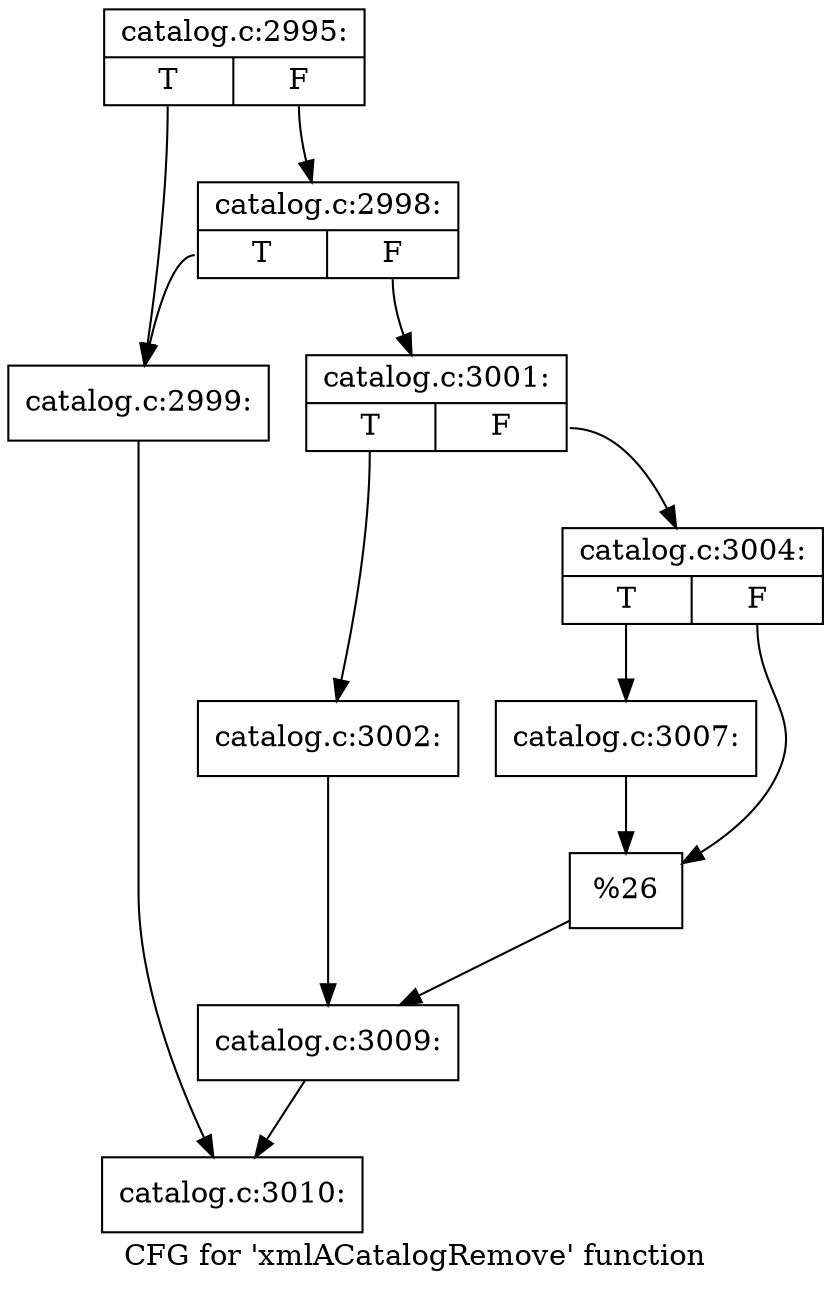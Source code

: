 digraph "CFG for 'xmlACatalogRemove' function" {
	label="CFG for 'xmlACatalogRemove' function";

	Node0x38f5d50 [shape=record,label="{catalog.c:2995:|{<s0>T|<s1>F}}"];
	Node0x38f5d50:s0 -> Node0x38f9750;
	Node0x38f5d50:s1 -> Node0x38faf20;
	Node0x38faf20 [shape=record,label="{catalog.c:2998:|{<s0>T|<s1>F}}"];
	Node0x38faf20:s0 -> Node0x38f9750;
	Node0x38faf20:s1 -> Node0x38f59e0;
	Node0x38f9750 [shape=record,label="{catalog.c:2999:}"];
	Node0x38f9750 -> Node0x38f7fe0;
	Node0x38f59e0 [shape=record,label="{catalog.c:3001:|{<s0>T|<s1>F}}"];
	Node0x38f59e0:s0 -> Node0x38fb640;
	Node0x38f59e0:s1 -> Node0x38fb6e0;
	Node0x38fb640 [shape=record,label="{catalog.c:3002:}"];
	Node0x38fb640 -> Node0x38fb690;
	Node0x38fb6e0 [shape=record,label="{catalog.c:3004:|{<s0>T|<s1>F}}"];
	Node0x38fb6e0:s0 -> Node0x38fc460;
	Node0x38fb6e0:s1 -> Node0x38fcf90;
	Node0x38fc460 [shape=record,label="{catalog.c:3007:}"];
	Node0x38fc460 -> Node0x38fcf90;
	Node0x38fcf90 [shape=record,label="{%26}"];
	Node0x38fcf90 -> Node0x38fb690;
	Node0x38fb690 [shape=record,label="{catalog.c:3009:}"];
	Node0x38fb690 -> Node0x38f7fe0;
	Node0x38f7fe0 [shape=record,label="{catalog.c:3010:}"];
}
